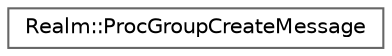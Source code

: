 digraph "Graphical Class Hierarchy"
{
 // LATEX_PDF_SIZE
  bgcolor="transparent";
  edge [fontname=Helvetica,fontsize=10,labelfontname=Helvetica,labelfontsize=10];
  node [fontname=Helvetica,fontsize=10,shape=box,height=0.2,width=0.4];
  rankdir="LR";
  Node0 [id="Node000000",label="Realm::ProcGroupCreateMessage",height=0.2,width=0.4,color="grey40", fillcolor="white", style="filled",URL="$structRealm_1_1ProcGroupCreateMessage.html",tooltip=" "];
}
